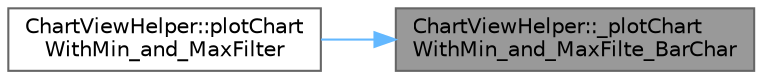 digraph "ChartViewHelper::_plotChartWithMin_and_MaxFilte_BarChar"
{
 // LATEX_PDF_SIZE
  bgcolor="transparent";
  edge [fontname=Helvetica,fontsize=10,labelfontname=Helvetica,labelfontsize=10];
  node [fontname=Helvetica,fontsize=10,shape=box,height=0.2,width=0.4];
  rankdir="RL";
  Node1 [id="Node000001",label="ChartViewHelper::_plotChart\lWithMin_and_MaxFilte_BarChar",height=0.2,width=0.4,color="gray40", fillcolor="grey60", style="filled", fontcolor="black",tooltip="فیلتر بالا گذر و پایین گذر برای حالت گسسته"];
  Node1 -> Node2 [id="edge1_Node000001_Node000002",dir="back",color="steelblue1",style="solid",tooltip=" "];
  Node2 [id="Node000002",label="ChartViewHelper::plotChart\lWithMin_and_MaxFilter",height=0.2,width=0.4,color="grey40", fillcolor="white", style="filled",URL="$class_chart_view_helper.html#abddc2d2e850ec4bf222a1fe9717ce112",tooltip="هم‌زمان فیلتر پایین‌گذر و بالاگذر"];
}
